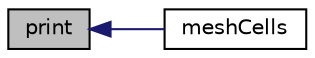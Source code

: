 digraph "print"
{
  bgcolor="transparent";
  edge [fontname="Helvetica",fontsize="10",labelfontname="Helvetica",labelfontsize="10"];
  node [fontname="Helvetica",fontsize="10",shape=record];
  rankdir="LR";
  Node934 [label="print",height=0.2,width=0.4,color="black", fillcolor="grey75", style="filled", fontcolor="black"];
  Node934 -> Node935 [dir="back",color="midnightblue",fontsize="10",style="solid",fontname="Helvetica"];
  Node935 [label="meshCells",height=0.2,width=0.4,color="black",URL="$a30649.html#aa989cab3047dec5278f2291033e7048f",tooltip="For every face original cell in mesh. "];
}
